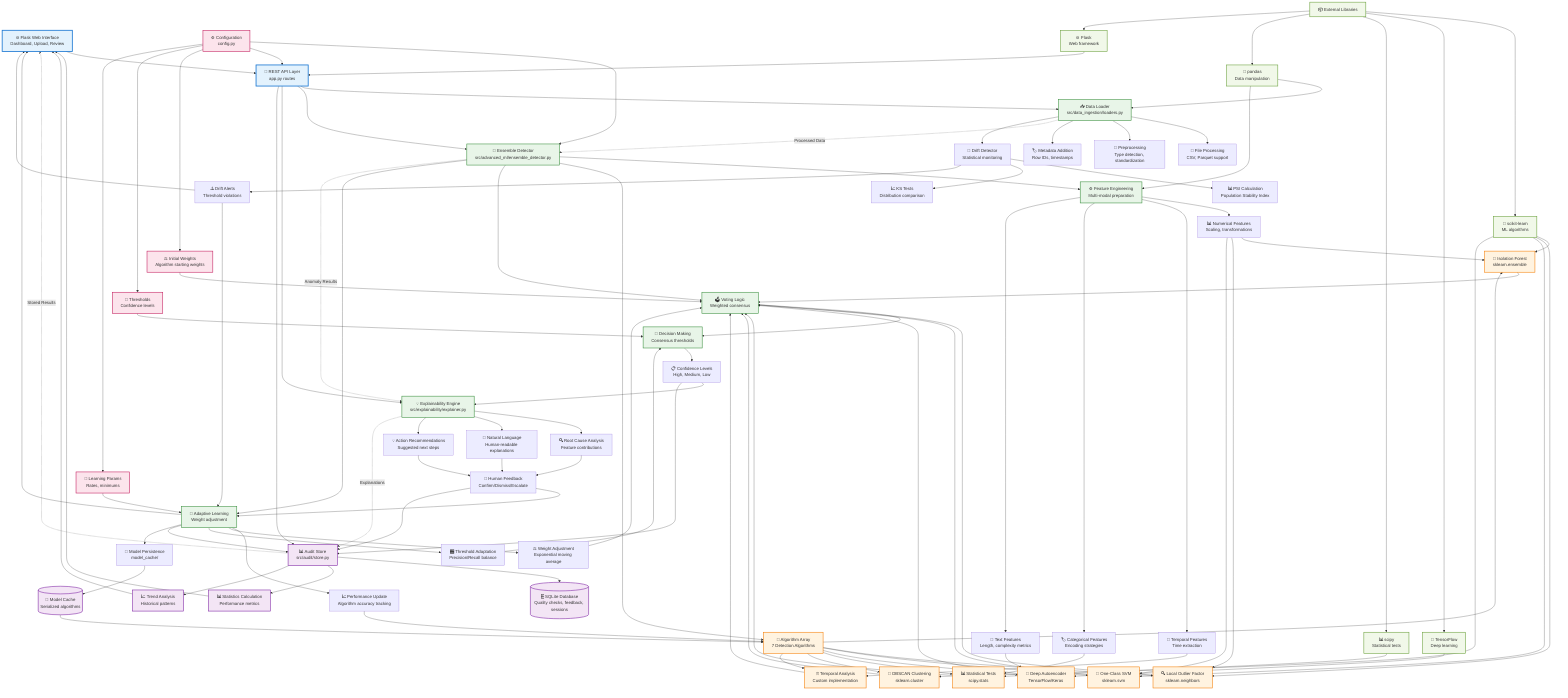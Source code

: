 graph TB
    %% User Interface Layer
    UI[🌐 Flask Web Interface<br/>Dashboard, Upload, Review]
    
    %% API Layer
    UI --> API[🔌 REST API Layer<br/>app.py routes]
    
    %% Core Processing Components
    API --> DL[📥 Data Loader<br/>src/data_ingestion/loaders.py]
    API --> ED[🧠 Ensemble Detector<br/>src/advanced_ml/ensemble_detector.py]
    API --> EE[💡 Explainability Engine<br/>src/explainability/explainer.py]
    API --> AS[📊 Audit Store<br/>src/audit/store.py]
    
    %% Data Loader Details
    DL --> DL1[📄 File Processing<br/>CSV, Parquet support]
    DL --> DL2[🔧 Preprocessing<br/>Type detection, standardization]
    DL --> DL3[🏷️ Metadata Addition<br/>Row IDs, timestamps]
    
    %% Ensemble Detector Components
    ED --> FE[⚙️ Feature Engineering<br/>Multi-modal preparation]
    ED --> AA[🤖 Algorithm Array<br/>7 Detection Algorithms]
    ED --> VL[🗳️ Voting Logic<br/>Weighted consensus]
    ED --> AL[🧠 Adaptive Learning<br/>Weight adjustment]
    
    %% Individual Algorithms
    AA --> A1[🌳 Isolation Forest<br/>sklearn.ensemble]
    AA --> A2[🔍 Local Outlier Factor<br/>sklearn.neighbors]
    AA --> A3[🎯 One-Class SVM<br/>sklearn.svm]
    AA --> A4[🧠 Deep Autoencoder<br/>TensorFlow/Keras]
    AA --> A5[📊 Statistical Tests<br/>scipy.stats]
    AA --> A6[🔘 DBSCAN Clustering<br/>sklearn.cluster]
    AA --> A7[⏰ Temporal Analysis<br/>Custom implementation]
    
    %% Feature Engineering Paths
    FE --> FE1[📊 Numerical Features<br/>Scaling, transformations]
    FE --> FE2[📅 Temporal Features<br/>Time extraction]
    FE --> FE3[🏷️ Categorical Features<br/>Encoding strategies]
    FE --> FE4[📝 Text Features<br/>Length, complexity metrics]
    
    %% Algorithm-Specific Processing
    FE1 --> A1
    FE1 --> A2
    FE1 --> A3
    FE2 --> A7
    FE3 --> A5
    FE4 --> A4
    
    %% Voting and Decision
    A1 --> VL
    A2 --> VL
    A3 --> VL
    A4 --> VL
    A5 --> VL
    A6 --> VL
    A7 --> VL
    
    VL --> DM[🎯 Decision Making<br/>Consensus thresholds]
    DM --> CF[📋 Confidence Levels<br/>High, Medium, Low]
    
    %% Explainability Processing
    CF --> EE
    EE --> EE1[🔍 Root Cause Analysis<br/>Feature contributions]
    EE --> EE2[📝 Natural Language<br/>Human-readable explanations]
    EE --> EE3[💡 Action Recommendations<br/>Suggested next steps]
    
    %% Human Feedback Loop
    EE1 --> HF[👤 Human Feedback<br/>Confirm/Dismiss/Escalate]
    EE2 --> HF
    EE3 --> HF
    
    HF --> AL
    AL --> PU[📈 Performance Update<br/>Algorithm accuracy tracking]
    AL --> WA[⚖️ Weight Adjustment<br/>Exponential moving average]
    AL --> TA[🎛️ Threshold Adaptation<br/>Precision/Recall balance]
    
    PU --> AA
    WA --> VL
    TA --> DM
    
    %% Audit and Storage
    HF --> AS
    CF --> AS  
    AL --> AS
    
    AS --> DB[(🗄️ SQLite Database<br/>Quality checks, feedback, sessions)]
    AS --> ST[📊 Statistics Calculation<br/>Performance metrics]
    AS --> TR[📈 Trend Analysis<br/>Historical patterns]
    
    %% Dashboard Data Flow
    ST --> UI
    TR --> UI
    AL --> UI
    
    %% Configuration Management
    CONFIG[⚙️ Configuration<br/>config.py] --> ED
    CONFIG --> API
    
    CONFIG --> CW[⚖️ Initial Weights<br/>Algorithm starting weights]
    CONFIG --> CT[🎯 Thresholds<br/>Confidence levels]
    CONFIG --> CL[🧠 Learning Params<br/>Rates, minimums]
    
    CW --> VL
    CT --> DM
    CL --> AL
    
    %% External Dependencies
    EXT[📦 External Libraries]
    EXT --> EXT1[🔬 scikit-learn<br/>ML algorithms]
    EXT --> EXT2[🧠 TensorFlow<br/>Deep learning]
    EXT --> EXT3[📊 scipy<br/>Statistical tests]
    EXT --> EXT4[🐼 pandas<br/>Data manipulation]
    EXT --> EXT5[🌐 Flask<br/>Web framework]
    
    EXT1 --> A1
    EXT1 --> A2
    EXT1 --> A3
    EXT1 --> A6
    EXT2 --> A4
    EXT3 --> A5
    EXT4 --> DL
    EXT4 --> FE
    EXT5 --> API
    
    %% Data Flow Indicators
    DL -.->|Processed Data| ED
    ED -.->|Anomaly Results| EE
    EE -.->|Explanations| AS
    AS -.->|Stored Results| UI
    
    %% Drift Detection (Advanced)
    DD[📡 Drift Detector<br/>Statistical monitoring]
    DL --> DD
    DD --> DD1[📊 PSI Calculation<br/>Population Stability Index]
    DD --> DD2[📈 KS Tests<br/>Distribution comparison]
    DD --> DD3[⚠️ Drift Alerts<br/>Threshold violations]
    
    DD3 --> AL
    DD3 --> UI
    
    %% Model Persistence
    AL --> MP[💾 Model Persistence<br/>model_cache/]
    MP --> MC[(📁 Model Cache<br/>Serialized algorithms)]
    MC --> AA
    
    %% Styling
    classDef uiLayer fill:#e3f2fd,stroke:#1976d2,stroke-width:3px
    classDef coreLogic fill:#e8f5e8,stroke:#388e3c,stroke-width:2px
    classDef algorithms fill:#fff3e0,stroke:#f57c00,stroke-width:2px
    classDef storage fill:#f3e5f5,stroke:#7b1fa2,stroke-width:2px
    classDef config fill:#fce4ec,stroke:#c2185b,stroke-width:2px
    classDef external fill:#f1f8e9,stroke:#689f38,stroke-width:2px
    
    class UI,API uiLayer
    class DL,ED,EE,AS,FE,VL,AL,DM coreLogic
    class AA,A1,A2,A3,A4,A5,A6,A7 algorithms
    class DB,MC,AS,ST,TR storage
    class CONFIG,CW,CT,CL config
    class EXT,EXT1,EXT2,EXT3,EXT4,EXT5 external